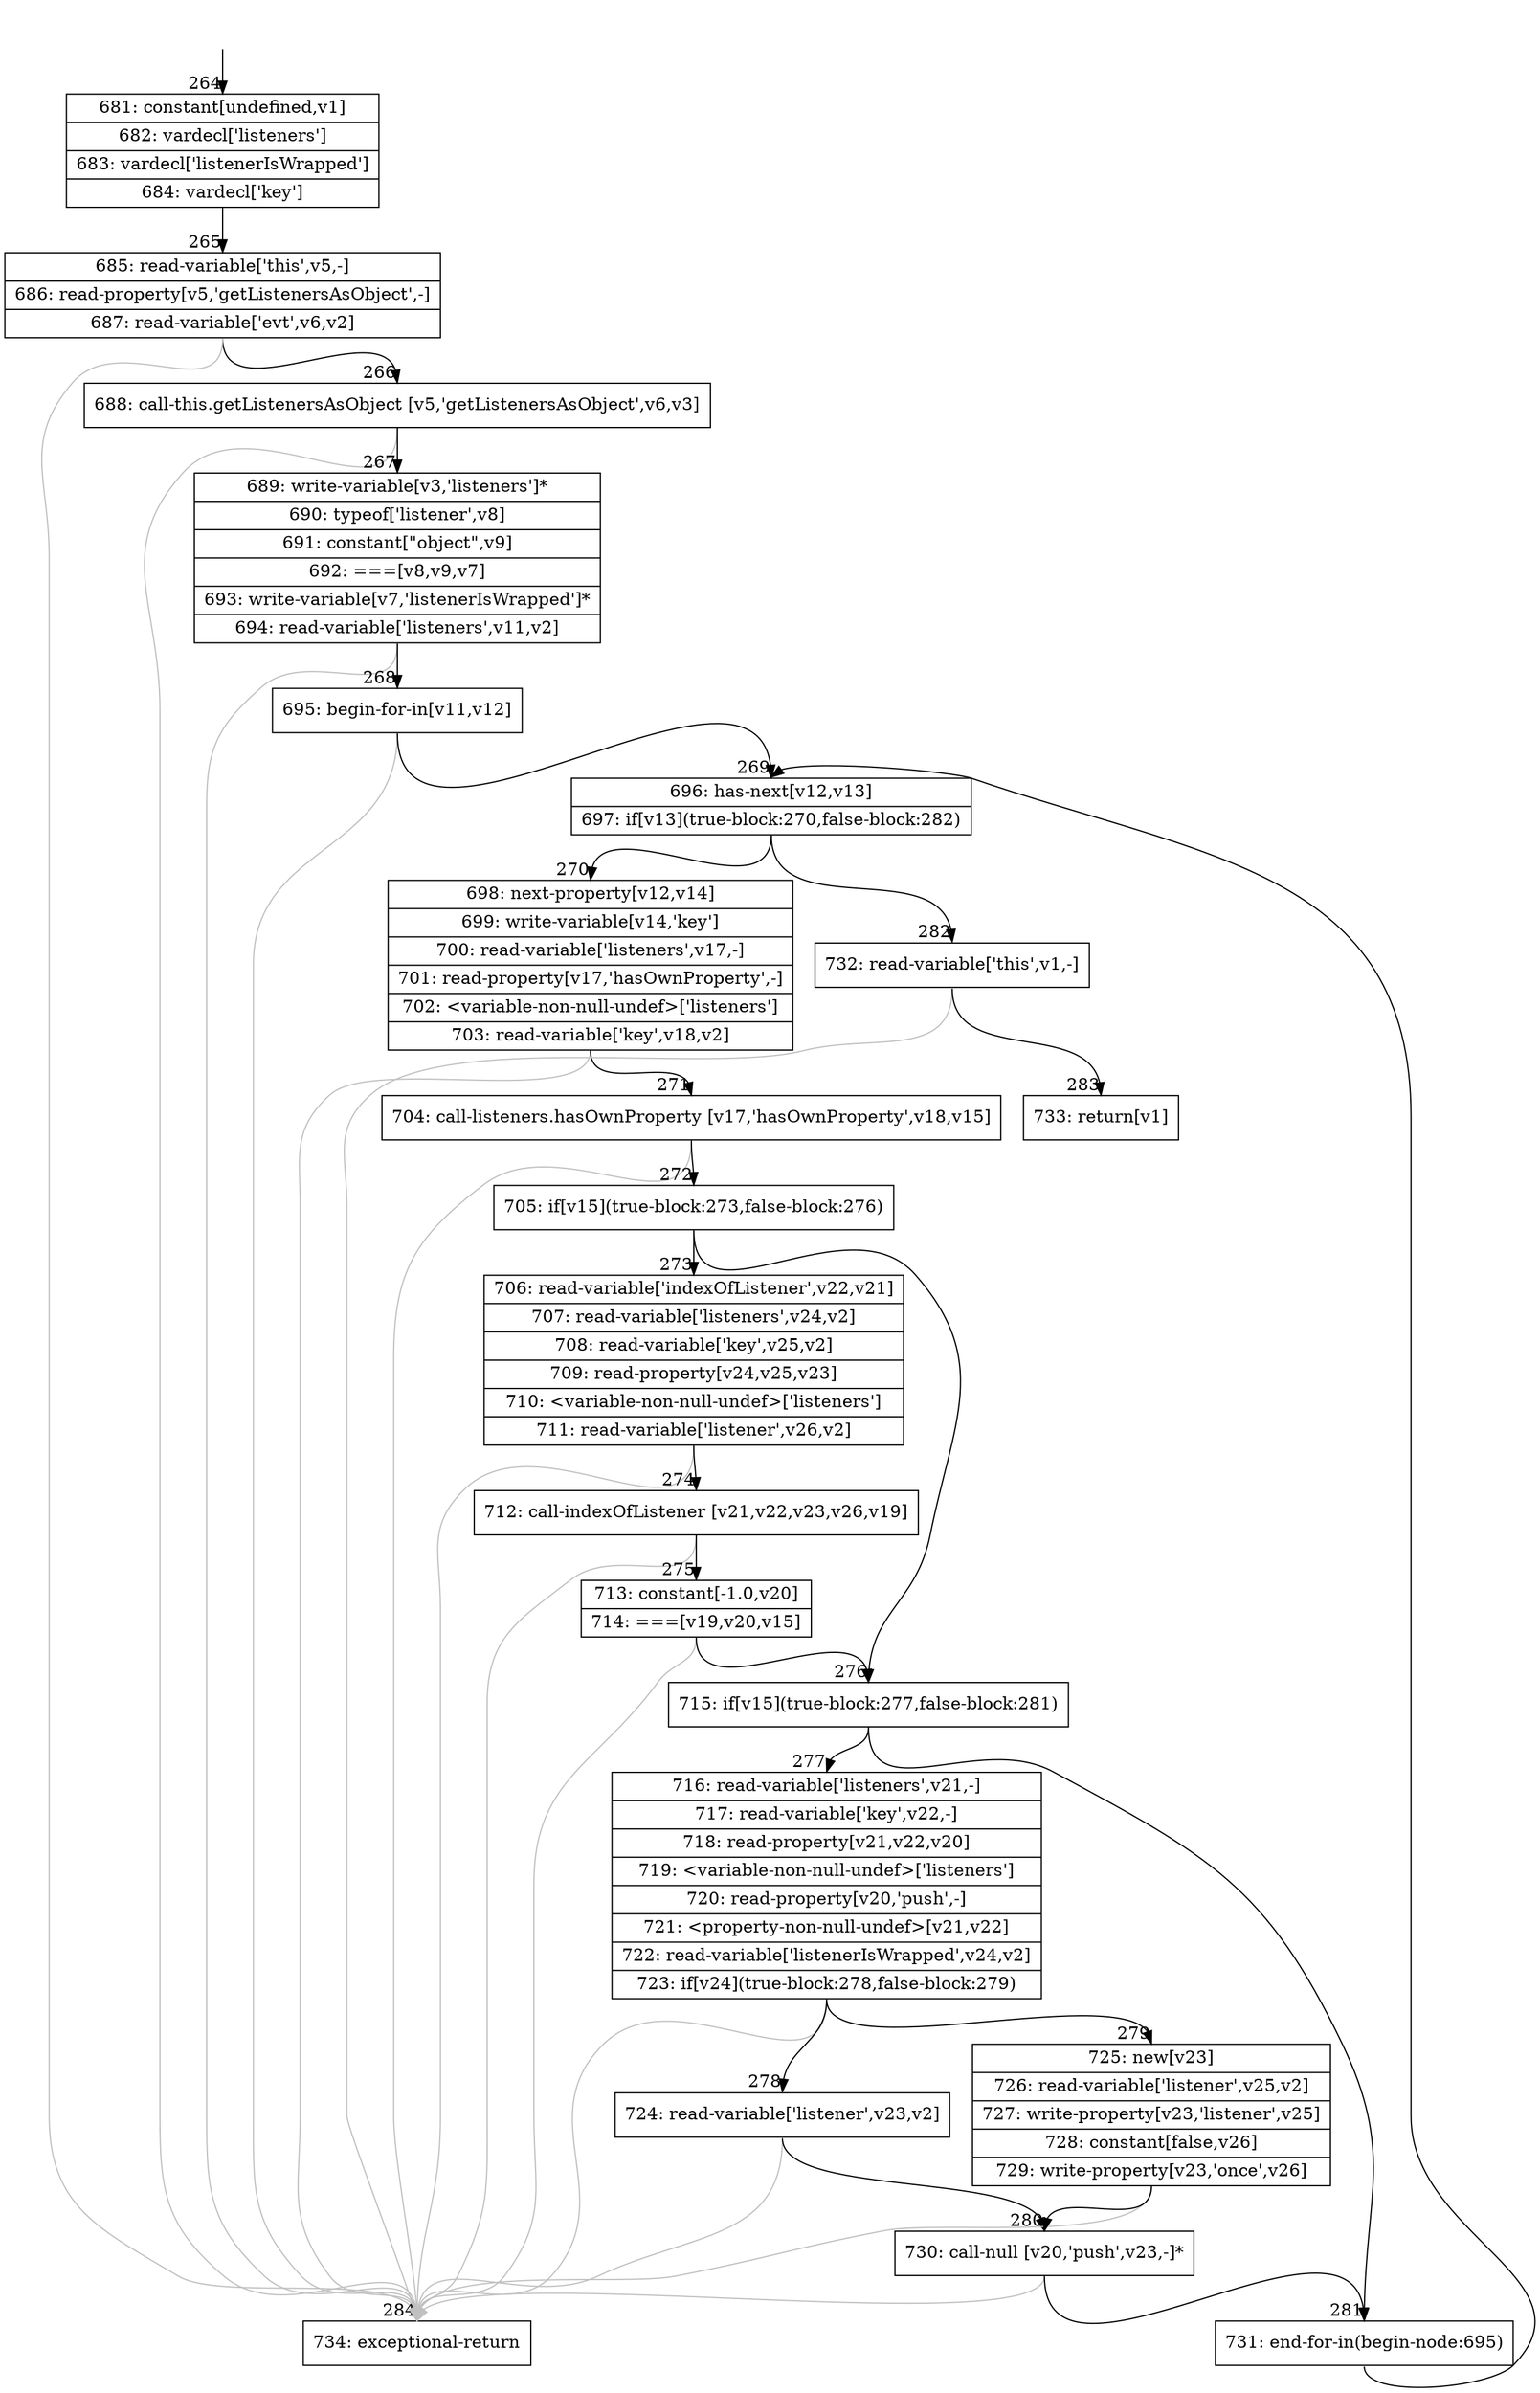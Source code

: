 digraph {
rankdir="TD"
BB_entry29[shape=none,label=""];
BB_entry29 -> BB264 [tailport=s, headport=n, headlabel="    264"]
BB264 [shape=record label="{681: constant[undefined,v1]|682: vardecl['listeners']|683: vardecl['listenerIsWrapped']|684: vardecl['key']}" ] 
BB264 -> BB265 [tailport=s, headport=n, headlabel="      265"]
BB265 [shape=record label="{685: read-variable['this',v5,-]|686: read-property[v5,'getListenersAsObject',-]|687: read-variable['evt',v6,v2]}" ] 
BB265 -> BB266 [tailport=s, headport=n, headlabel="      266"]
BB265 -> BB284 [tailport=s, headport=n, color=gray, headlabel="      284"]
BB266 [shape=record label="{688: call-this.getListenersAsObject [v5,'getListenersAsObject',v6,v3]}" ] 
BB266 -> BB267 [tailport=s, headport=n, headlabel="      267"]
BB266 -> BB284 [tailport=s, headport=n, color=gray]
BB267 [shape=record label="{689: write-variable[v3,'listeners']*|690: typeof['listener',v8]|691: constant[\"object\",v9]|692: ===[v8,v9,v7]|693: write-variable[v7,'listenerIsWrapped']*|694: read-variable['listeners',v11,v2]}" ] 
BB267 -> BB268 [tailport=s, headport=n, headlabel="      268"]
BB267 -> BB284 [tailport=s, headport=n, color=gray]
BB268 [shape=record label="{695: begin-for-in[v11,v12]}" ] 
BB268 -> BB269 [tailport=s, headport=n, headlabel="      269"]
BB268 -> BB284 [tailport=s, headport=n, color=gray]
BB269 [shape=record label="{696: has-next[v12,v13]|697: if[v13](true-block:270,false-block:282)}" ] 
BB269 -> BB270 [tailport=s, headport=n, headlabel="      270"]
BB269 -> BB282 [tailport=s, headport=n, headlabel="      282"]
BB270 [shape=record label="{698: next-property[v12,v14]|699: write-variable[v14,'key']|700: read-variable['listeners',v17,-]|701: read-property[v17,'hasOwnProperty',-]|702: \<variable-non-null-undef\>['listeners']|703: read-variable['key',v18,v2]}" ] 
BB270 -> BB271 [tailport=s, headport=n, headlabel="      271"]
BB270 -> BB284 [tailport=s, headport=n, color=gray]
BB271 [shape=record label="{704: call-listeners.hasOwnProperty [v17,'hasOwnProperty',v18,v15]}" ] 
BB271 -> BB272 [tailport=s, headport=n, headlabel="      272"]
BB271 -> BB284 [tailport=s, headport=n, color=gray]
BB272 [shape=record label="{705: if[v15](true-block:273,false-block:276)}" ] 
BB272 -> BB276 [tailport=s, headport=n, headlabel="      276"]
BB272 -> BB273 [tailport=s, headport=n, headlabel="      273"]
BB273 [shape=record label="{706: read-variable['indexOfListener',v22,v21]|707: read-variable['listeners',v24,v2]|708: read-variable['key',v25,v2]|709: read-property[v24,v25,v23]|710: \<variable-non-null-undef\>['listeners']|711: read-variable['listener',v26,v2]}" ] 
BB273 -> BB274 [tailport=s, headport=n, headlabel="      274"]
BB273 -> BB284 [tailport=s, headport=n, color=gray]
BB274 [shape=record label="{712: call-indexOfListener [v21,v22,v23,v26,v19]}" ] 
BB274 -> BB275 [tailport=s, headport=n, headlabel="      275"]
BB274 -> BB284 [tailport=s, headport=n, color=gray]
BB275 [shape=record label="{713: constant[-1.0,v20]|714: ===[v19,v20,v15]}" ] 
BB275 -> BB276 [tailport=s, headport=n]
BB275 -> BB284 [tailport=s, headport=n, color=gray]
BB276 [shape=record label="{715: if[v15](true-block:277,false-block:281)}" ] 
BB276 -> BB277 [tailport=s, headport=n, headlabel="      277"]
BB276 -> BB281 [tailport=s, headport=n, headlabel="      281"]
BB277 [shape=record label="{716: read-variable['listeners',v21,-]|717: read-variable['key',v22,-]|718: read-property[v21,v22,v20]|719: \<variable-non-null-undef\>['listeners']|720: read-property[v20,'push',-]|721: \<property-non-null-undef\>[v21,v22]|722: read-variable['listenerIsWrapped',v24,v2]|723: if[v24](true-block:278,false-block:279)}" ] 
BB277 -> BB278 [tailport=s, headport=n, headlabel="      278"]
BB277 -> BB279 [tailport=s, headport=n, headlabel="      279"]
BB277 -> BB284 [tailport=s, headport=n, color=gray]
BB278 [shape=record label="{724: read-variable['listener',v23,v2]}" ] 
BB278 -> BB280 [tailport=s, headport=n, headlabel="      280"]
BB278 -> BB284 [tailport=s, headport=n, color=gray]
BB279 [shape=record label="{725: new[v23]|726: read-variable['listener',v25,v2]|727: write-property[v23,'listener',v25]|728: constant[false,v26]|729: write-property[v23,'once',v26]}" ] 
BB279 -> BB280 [tailport=s, headport=n]
BB279 -> BB284 [tailport=s, headport=n, color=gray]
BB280 [shape=record label="{730: call-null [v20,'push',v23,-]*}" ] 
BB280 -> BB281 [tailport=s, headport=n]
BB280 -> BB284 [tailport=s, headport=n, color=gray]
BB281 [shape=record label="{731: end-for-in(begin-node:695)}" ] 
BB281 -> BB269 [tailport=s, headport=n]
BB282 [shape=record label="{732: read-variable['this',v1,-]}" ] 
BB282 -> BB283 [tailport=s, headport=n, headlabel="      283"]
BB282 -> BB284 [tailport=s, headport=n, color=gray]
BB283 [shape=record label="{733: return[v1]}" ] 
BB284 [shape=record label="{734: exceptional-return}" ] 
//#$~ 377
}
